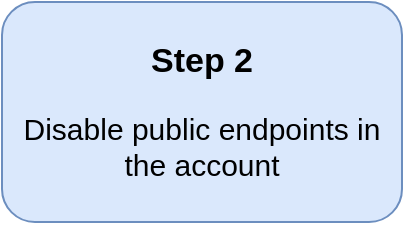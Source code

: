 <mxfile version="20.2.3" type="device"><diagram id="30TV_Ud0RqdOiskKdfKd" name="Page-1"><mxGraphModel dx="1106" dy="769" grid="1" gridSize="10" guides="1" tooltips="1" connect="1" arrows="1" fold="1" page="1" pageScale="1" pageWidth="850" pageHeight="1100" math="0" shadow="0"><root><mxCell id="0"/><mxCell id="1" parent="0"/><mxCell id="u7p3tHKsR6C7oOHg17Er-1" value="&lt;b&gt;&lt;font style=&quot;font-size: 17px;&quot;&gt;Step 2&lt;/font&gt;&lt;/b&gt;&lt;br&gt;&lt;br&gt;&lt;font style=&quot;font-size: 15px;&quot;&gt;Disable public endpoints in the account&lt;/font&gt;" style="rounded=1;whiteSpace=wrap;html=1;fillColor=#dae8fc;strokeColor=#6c8ebf;" parent="1" vertex="1"><mxGeometry x="360" y="360" width="200" height="110" as="geometry"/></mxCell></root></mxGraphModel></diagram></mxfile>